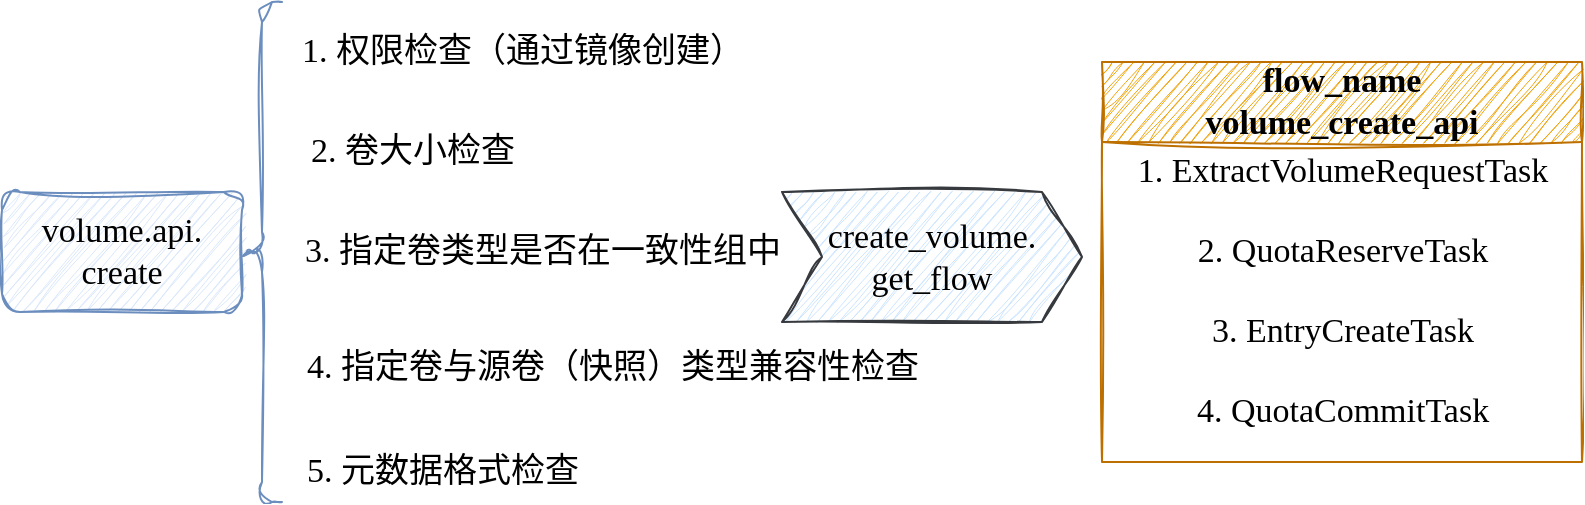 <mxfile version="28.0.6">
  <diagram name="Page-1" id="AFOIVf7qyZ-ONPZw_x9m">
    <mxGraphModel dx="946" dy="679" grid="1" gridSize="10" guides="1" tooltips="1" connect="1" arrows="1" fold="1" page="1" pageScale="1" pageWidth="850" pageHeight="1100" math="0" shadow="0">
      <root>
        <mxCell id="0" />
        <mxCell id="1" parent="0" />
        <mxCell id="MRPKqaXWRI1w1VLuz8vo-1" value="" style="shape=curlyBracket;whiteSpace=wrap;html=1;rounded=1;labelPosition=left;verticalLabelPosition=middle;align=right;verticalAlign=middle;sketch=1;hachureGap=4;jiggle=2;curveFitting=1;fontFamily=Times New Roman;fontSize=17;fillColor=#dae8fc;strokeColor=#6c8ebf;" parent="1" vertex="1">
          <mxGeometry x="150" y="210" width="20" height="250" as="geometry" />
        </mxCell>
        <mxCell id="MRPKqaXWRI1w1VLuz8vo-2" value="1. 权限检查（通过镜像创建）" style="text;html=1;align=center;verticalAlign=middle;resizable=0;points=[];autosize=1;strokeColor=none;fillColor=none;fontFamily=Times New Roman;fontSize=17;" parent="1" vertex="1">
          <mxGeometry x="170" y="220" width="240" height="30" as="geometry" />
        </mxCell>
        <mxCell id="MRPKqaXWRI1w1VLuz8vo-3" value="2. 卷大小检查" style="text;html=1;align=center;verticalAlign=middle;resizable=0;points=[];autosize=1;strokeColor=none;fillColor=none;fontFamily=Times New Roman;fontSize=17;" parent="1" vertex="1">
          <mxGeometry x="170" y="270" width="130" height="30" as="geometry" />
        </mxCell>
        <mxCell id="MRPKqaXWRI1w1VLuz8vo-4" value="3. 指定卷类型是否在一致性组中" style="text;html=1;align=center;verticalAlign=middle;resizable=0;points=[];autosize=1;strokeColor=none;fillColor=none;fontFamily=Times New Roman;fontSize=17;" parent="1" vertex="1">
          <mxGeometry x="170" y="320" width="260" height="30" as="geometry" />
        </mxCell>
        <mxCell id="MRPKqaXWRI1w1VLuz8vo-5" value="4. 指定卷与源卷（快照）类型兼容性检查" style="text;html=1;align=center;verticalAlign=middle;resizable=0;points=[];autosize=1;strokeColor=none;fillColor=none;fontFamily=Times New Roman;fontSize=17;" parent="1" vertex="1">
          <mxGeometry x="170" y="378" width="330" height="30" as="geometry" />
        </mxCell>
        <mxCell id="MRPKqaXWRI1w1VLuz8vo-6" value="5. 元数据格式检查" style="text;html=1;align=center;verticalAlign=middle;resizable=0;points=[];autosize=1;strokeColor=none;fillColor=none;fontFamily=Times New Roman;fontSize=17;" parent="1" vertex="1">
          <mxGeometry x="170" y="430" width="160" height="30" as="geometry" />
        </mxCell>
        <mxCell id="MRPKqaXWRI1w1VLuz8vo-8" value="&lt;font&gt;volume.api.&lt;/font&gt;&lt;div&gt;&lt;font&gt;create&lt;/font&gt;&lt;/div&gt;" style="rounded=1;whiteSpace=wrap;html=1;sketch=1;hachureGap=4;jiggle=2;curveFitting=1;fontFamily=Times New Roman;fillColor=#dae8fc;strokeColor=#6c8ebf;fontSize=17;" parent="1" vertex="1">
          <mxGeometry x="30" y="305" width="120" height="60" as="geometry" />
        </mxCell>
        <mxCell id="MRPKqaXWRI1w1VLuz8vo-11" value="create_volume.&lt;div&gt;get_flow&lt;/div&gt;" style="shape=step;perimeter=stepPerimeter;whiteSpace=wrap;html=1;fixedSize=1;sketch=1;hachureGap=4;jiggle=2;curveFitting=1;fontFamily=Times New Roman;fontSize=17;fillColor=#cce5ff;strokeColor=#36393d;" parent="1" vertex="1">
          <mxGeometry x="420" y="305" width="150" height="65" as="geometry" />
        </mxCell>
        <mxCell id="MRPKqaXWRI1w1VLuz8vo-12" value="flow_name&lt;div&gt;volume_create_api&lt;/div&gt;" style="swimlane;whiteSpace=wrap;html=1;sketch=1;hachureGap=4;jiggle=2;curveFitting=1;fontFamily=Times New Roman;fontSize=17;fillColor=#f0a30a;strokeColor=#BD7000;fontColor=#000000;startSize=40;" parent="1" vertex="1">
          <mxGeometry x="580" y="240" width="240" height="200" as="geometry" />
        </mxCell>
        <mxCell id="MRPKqaXWRI1w1VLuz8vo-13" value="1. ExtractVolumeRequestTask" style="text;html=1;align=center;verticalAlign=middle;resizable=0;points=[];autosize=1;strokeColor=none;fillColor=none;fontFamily=Times New Roman;fontSize=17;" parent="MRPKqaXWRI1w1VLuz8vo-12" vertex="1">
          <mxGeometry x="5" y="40" width="230" height="30" as="geometry" />
        </mxCell>
        <mxCell id="MRPKqaXWRI1w1VLuz8vo-14" value="2. QuotaReserveTask" style="text;html=1;align=center;verticalAlign=middle;resizable=0;points=[];autosize=1;strokeColor=none;fillColor=none;fontFamily=Times New Roman;fontSize=17;" parent="MRPKqaXWRI1w1VLuz8vo-12" vertex="1">
          <mxGeometry x="35" y="80" width="170" height="30" as="geometry" />
        </mxCell>
        <mxCell id="MRPKqaXWRI1w1VLuz8vo-15" value="3. EntryCreateTask" style="text;html=1;align=center;verticalAlign=middle;resizable=0;points=[];autosize=1;strokeColor=none;fillColor=none;fontFamily=Times New Roman;fontSize=17;" parent="MRPKqaXWRI1w1VLuz8vo-12" vertex="1">
          <mxGeometry x="45" y="120" width="150" height="30" as="geometry" />
        </mxCell>
        <mxCell id="MRPKqaXWRI1w1VLuz8vo-16" value="4. QuotaCommitTask" style="text;html=1;align=center;verticalAlign=middle;resizable=0;points=[];autosize=1;strokeColor=none;fillColor=none;fontFamily=Times New Roman;fontSize=17;" parent="MRPKqaXWRI1w1VLuz8vo-12" vertex="1">
          <mxGeometry x="35" y="160" width="170" height="30" as="geometry" />
        </mxCell>
      </root>
    </mxGraphModel>
  </diagram>
</mxfile>
